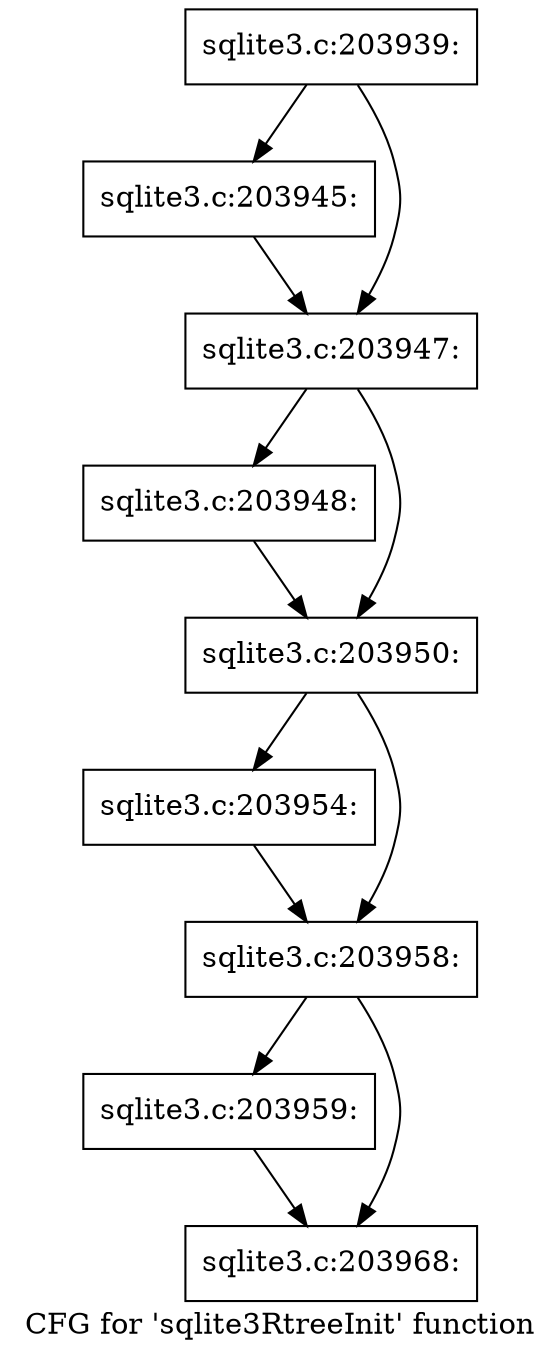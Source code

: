 digraph "CFG for 'sqlite3RtreeInit' function" {
	label="CFG for 'sqlite3RtreeInit' function";

	Node0x55c0fb3fb3b0 [shape=record,label="{sqlite3.c:203939:}"];
	Node0x55c0fb3fb3b0 -> Node0x55c0f6e96510;
	Node0x55c0fb3fb3b0 -> Node0x55c0fb3ff750;
	Node0x55c0f6e96510 [shape=record,label="{sqlite3.c:203945:}"];
	Node0x55c0f6e96510 -> Node0x55c0fb3ff750;
	Node0x55c0fb3ff750 [shape=record,label="{sqlite3.c:203947:}"];
	Node0x55c0fb3ff750 -> Node0x55c0f6e96560;
	Node0x55c0fb3ff750 -> Node0x55c0fb4001e0;
	Node0x55c0f6e96560 [shape=record,label="{sqlite3.c:203948:}"];
	Node0x55c0f6e96560 -> Node0x55c0fb4001e0;
	Node0x55c0fb4001e0 [shape=record,label="{sqlite3.c:203950:}"];
	Node0x55c0fb4001e0 -> Node0x55c0f6e96880;
	Node0x55c0fb4001e0 -> Node0x55c0fb401170;
	Node0x55c0f6e96880 [shape=record,label="{sqlite3.c:203954:}"];
	Node0x55c0f6e96880 -> Node0x55c0fb401170;
	Node0x55c0fb401170 [shape=record,label="{sqlite3.c:203958:}"];
	Node0x55c0fb401170 -> Node0x55c0f6e96330;
	Node0x55c0fb401170 -> Node0x55c0fb401cd0;
	Node0x55c0f6e96330 [shape=record,label="{sqlite3.c:203959:}"];
	Node0x55c0f6e96330 -> Node0x55c0fb401cd0;
	Node0x55c0fb401cd0 [shape=record,label="{sqlite3.c:203968:}"];
}
